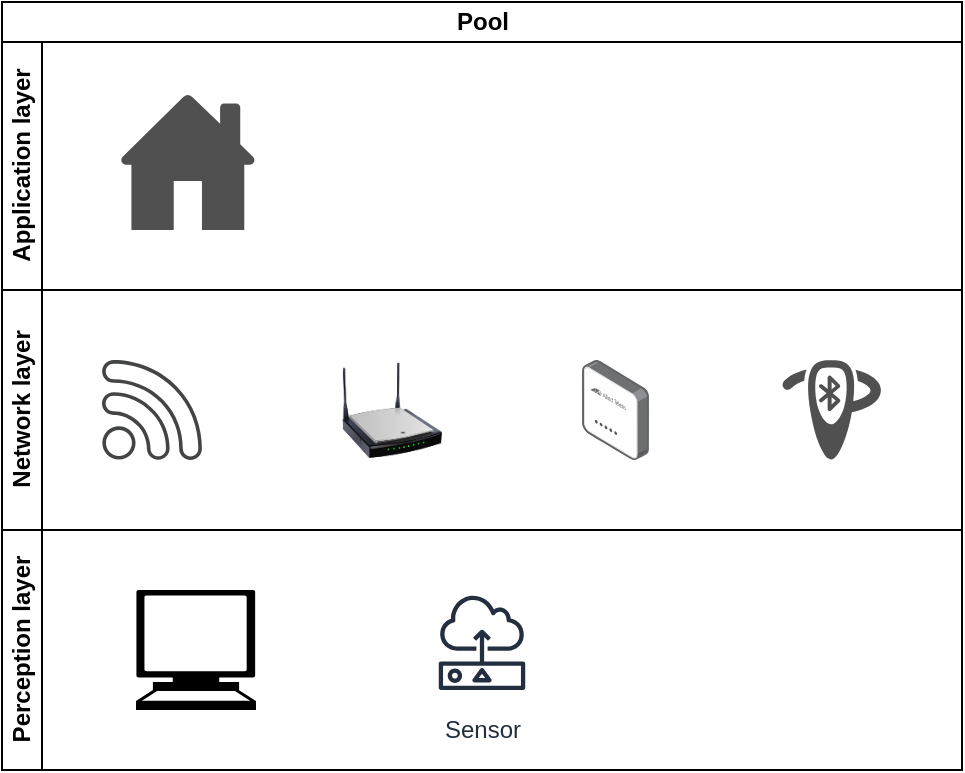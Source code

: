 <mxfile version="24.7.14">
  <diagram name="Page-1" id="r0GeugsKwieeJoHtUVfg">
    <mxGraphModel dx="794" dy="492" grid="1" gridSize="10" guides="1" tooltips="1" connect="1" arrows="1" fold="1" page="1" pageScale="1" pageWidth="850" pageHeight="1100" math="0" shadow="0">
      <root>
        <mxCell id="0" />
        <mxCell id="1" parent="0" />
        <mxCell id="H55He2t9uDGsArWsT2Ku-1" value="Pool" style="swimlane;childLayout=stackLayout;resizeParent=1;resizeParentMax=0;horizontal=1;startSize=20;horizontalStack=0;html=1;" vertex="1" parent="1">
          <mxGeometry x="170" y="70" width="480" height="384" as="geometry" />
        </mxCell>
        <mxCell id="H55He2t9uDGsArWsT2Ku-2" value="Application layer" style="swimlane;startSize=20;horizontal=0;html=1;" vertex="1" parent="H55He2t9uDGsArWsT2Ku-1">
          <mxGeometry y="20" width="480" height="124" as="geometry" />
        </mxCell>
        <mxCell id="H55He2t9uDGsArWsT2Ku-7" value="" style="shape=image;html=1;verticalAlign=top;verticalLabelPosition=bottom;labelBackgroundColor=#ffffff;imageAspect=0;aspect=fixed;image=https://cdn1.iconfinder.com/data/icons/building-vol-3-3/512/12-128.png" vertex="1" parent="H55He2t9uDGsArWsT2Ku-2">
          <mxGeometry x="206" y="28" width="68" height="68" as="geometry" />
        </mxCell>
        <mxCell id="H55He2t9uDGsArWsT2Ku-8" value="" style="shape=image;html=1;verticalAlign=top;verticalLabelPosition=bottom;labelBackgroundColor=#ffffff;imageAspect=0;aspect=fixed;image=https://cdn3.iconfinder.com/data/icons/building-89/64/Bank-128.png" vertex="1" parent="H55He2t9uDGsArWsT2Ku-2">
          <mxGeometry x="350" y="28" width="68" height="68" as="geometry" />
        </mxCell>
        <mxCell id="H55He2t9uDGsArWsT2Ku-9" value="" style="sketch=0;pointerEvents=1;shadow=0;dashed=0;html=1;strokeColor=none;fillColor=#505050;labelPosition=center;verticalLabelPosition=bottom;verticalAlign=top;outlineConnect=0;align=center;shape=mxgraph.office.concepts.home;" vertex="1" parent="H55He2t9uDGsArWsT2Ku-2">
          <mxGeometry x="59" y="26" width="68" height="68" as="geometry" />
        </mxCell>
        <mxCell id="H55He2t9uDGsArWsT2Ku-3" value="Network layer" style="swimlane;startSize=20;horizontal=0;html=1;" vertex="1" parent="H55He2t9uDGsArWsT2Ku-1">
          <mxGeometry y="144" width="480" height="120" as="geometry" />
        </mxCell>
        <mxCell id="H55He2t9uDGsArWsT2Ku-10" value="" style="sketch=0;pointerEvents=1;shadow=0;dashed=0;html=1;strokeColor=none;fillColor=#434445;aspect=fixed;labelPosition=center;verticalLabelPosition=bottom;verticalAlign=top;align=center;outlineConnect=0;shape=mxgraph.vvd.wi_fi;" vertex="1" parent="H55He2t9uDGsArWsT2Ku-3">
          <mxGeometry x="50" y="35" width="50" height="50" as="geometry" />
        </mxCell>
        <mxCell id="H55He2t9uDGsArWsT2Ku-12" value="" style="image;points=[];aspect=fixed;html=1;align=center;shadow=0;dashed=0;image=img/lib/allied_telesis/wireless/Access_Point_Indoor.svg;" vertex="1" parent="H55He2t9uDGsArWsT2Ku-3">
          <mxGeometry x="290" y="35.0" width="33.52" height="50" as="geometry" />
        </mxCell>
        <mxCell id="H55He2t9uDGsArWsT2Ku-13" value="" style="image;html=1;image=img/lib/clip_art/networking/Wireless_Router_N_128x128.png" vertex="1" parent="H55He2t9uDGsArWsT2Ku-3">
          <mxGeometry x="170" y="35" width="50" height="50" as="geometry" />
        </mxCell>
        <mxCell id="H55He2t9uDGsArWsT2Ku-14" value="" style="sketch=0;pointerEvents=1;shadow=0;dashed=0;html=1;strokeColor=none;fillColor=#505050;labelPosition=center;verticalLabelPosition=bottom;verticalAlign=top;outlineConnect=0;align=center;shape=mxgraph.office.devices.bluetooth;" vertex="1" parent="H55He2t9uDGsArWsT2Ku-3">
          <mxGeometry x="390" y="35" width="50" height="50" as="geometry" />
        </mxCell>
        <mxCell id="H55He2t9uDGsArWsT2Ku-4" value="Perception layer" style="swimlane;startSize=20;horizontal=0;html=1;" vertex="1" parent="H55He2t9uDGsArWsT2Ku-1">
          <mxGeometry y="264" width="480" height="120" as="geometry" />
        </mxCell>
        <mxCell id="H55He2t9uDGsArWsT2Ku-15" value="" style="shape=mxgraph.signs.tech.computer;html=1;pointerEvents=1;fillColor=#000000;strokeColor=none;verticalLabelPosition=bottom;verticalAlign=top;align=center;" vertex="1" parent="H55He2t9uDGsArWsT2Ku-4">
          <mxGeometry x="67" y="30" width="60" height="60" as="geometry" />
        </mxCell>
        <mxCell id="H55He2t9uDGsArWsT2Ku-16" value="Sensor" style="sketch=0;outlineConnect=0;fontColor=#232F3E;gradientColor=none;strokeColor=#232F3E;fillColor=#ffffff;dashed=0;verticalLabelPosition=bottom;verticalAlign=top;align=center;html=1;fontSize=12;fontStyle=0;aspect=fixed;shape=mxgraph.aws4.resourceIcon;resIcon=mxgraph.aws4.sensor;" vertex="1" parent="H55He2t9uDGsArWsT2Ku-4">
          <mxGeometry x="210" y="26" width="60" height="60" as="geometry" />
        </mxCell>
      </root>
    </mxGraphModel>
  </diagram>
</mxfile>

